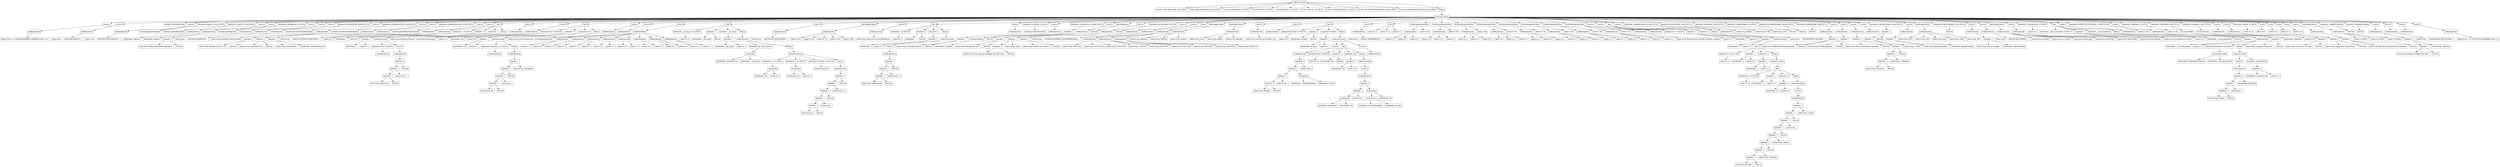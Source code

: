 digraph AST {
  node [shape=box, fontname=Helvetica];
  rankdir=TB;
  n0 [label="ListaInstrucciones"];
  n1 [label="Función mostrarBienvenida: void (118:6)"];
  n0 -> n1;
  n2 [label="Función registrarEstudiante: string (123:8)"];
  n0 -> n2;
  n3 [label="Función contarRegistros: int (130:5)"];
  n0 -> n3;
  n4 [label="Función factorial: int (143:5)"];
  n0 -> n4;
  n5 [label="Función fibonacci: int (151:5)"];
  n0 -> n5;
  n6 [label="Función ackerman: int (159:5)"];
  n0 -> n6;
  n7 [label="Función sumarCalificaciones: int (170:5)"];
  n0 -> n7;
  n8 [label="Función calcularPromedioPonderado: double (178:8)"];
  n0 -> n8;
  n9 [label="Función generarReporteInstitucional: string (186:8)"];
  n0 -> n9;
  n10 [label="Bloque"];
  n0 -> n10;
  n11 [label="ListaInstrucciones"];
  n10 -> n11;
  n12 [label="Imprimir"];
  n11 -> n12;
  n13 [label="ListaExpresiones"];
  n12 -> n13;
  n14 [label="Literal string: === SISTEMA ACADÉMICO AVANZADO USAC ==="];
  n13 -> n14;
  n15 [label="Imprimir"];
  n11 -> n15;
  n16 [label="ListaExpresiones"];
  n15 -> n16;
  n17 [label="Literal string:  --- FUNCIONES BÁSICAS ---"];
  n16 -> n17;
  n18 [label="Llamada mostrarBienvenida"];
  n11 -> n18;
  n19 [label="Imprimir"];
  n11 -> n19;
  n20 [label="ListaExpresiones"];
  n19 -> n20;
  n21 [label="Literal string:  --- REGISTRO DE ESTUDIANTES ---"];
  n20 -> n21;
  n22 [label="Declaración registro1: string (199:12)"];
  n11 -> n22;
  n23 [label="Llamada registrarEstudiante"];
  n22 -> n23;
  n24 [label="Declaración registro2: string (200:12)"];
  n11 -> n24;
  n25 [label="Llamada registrarEstudiante"];
  n24 -> n25;
  n26 [label="Imprimir"];
  n11 -> n26;
  n27 [label="ListaExpresiones"];
  n26 -> n27;
  n28 [label="Identificador: registro1"];
  n27 -> n28;
  n29 [label="Imprimir"];
  n11 -> n29;
  n30 [label="ListaExpresiones"];
  n29 -> n30;
  n31 [label="Identificador: registro2"];
  n30 -> n31;
  n32 [label="Declaración totalRegistros: int (205:9)"];
  n11 -> n32;
  n33 [label="Llamada contarRegistros"];
  n32 -> n33;
  n34 [label="Imprimir"];
  n11 -> n34;
  n35 [label="ListaExpresiones"];
  n34 -> n35;
  n36 [label="Operador +"];
  n35 -> n36;
  n37 [label="Literal string: Total de estudiantes registrados: "];
  n36 -> n37;
  n38 [label="Terminal"];
  n36 -> n38;
  n39 [label="Imprimir"];
  n11 -> n39;
  n40 [label="ListaExpresiones"];
  n39 -> n40;
  n41 [label="Literal string:  --- CÁLCULOS ACADÉMICOS ---"];
  n40 -> n41;
  n42 [label="Imprimir"];
  n11 -> n42;
  n43 [label="ListaExpresiones"];
  n42 -> n43;
  n44 [label="Literal string: Estudiante: María González"];
  n43 -> n44;
  n45 [label="Declaración promedioFinal: double (211:12)"];
  n11 -> n45;
  n46 [label="Llamada calcularPromedioPonderado"];
  n45 -> n46;
  n47 [label="Imprimir"];
  n11 -> n47;
  n48 [label="ListaExpresiones"];
  n47 -> n48;
  n49 [label="Operador +"];
  n48 -> n49;
  n50 [label="Literal string: Promedio de 85, 92, 78: "];
  n49 -> n50;
  n51 [label="Terminal"];
  n49 -> n51;
  n52 [label="Declaración ponderacionFinal: double (214:12)"];
  n11 -> n52;
  n53 [label="Llamada calcularPromedioPonderado"];
  n52 -> n53;
  n54 [label="Imprimir"];
  n11 -> n54;
  n55 [label="ListaExpresiones"];
  n54 -> n55;
  n56 [label="Operador +"];
  n55 -> n56;
  n57 [label="Literal string: Ponderación final: "];
  n56 -> n57;
  n58 [label="Terminal"];
  n56 -> n58;
  n59 [label="Imprimir"];
  n11 -> n59;
  n60 [label="ListaExpresiones"];
  n59 -> n60;
  n61 [label="Declaración reporteInstitucional: string (218:12)"];
  n11 -> n61;
  n62 [label="Llamada generarReporteInstitucional"];
  n61 -> n62;
  n63 [label="Imprimir"];
  n11 -> n63;
  n64 [label="ListaExpresiones"];
  n63 -> n64;
  n65 [label="Operador +"];
  n64 -> n65;
  n66 [label="Literal string: Concatenación: "];
  n65 -> n66;
  n67 [label="Identificador: reporteInstitucional"];
  n65 -> n67;
  n68 [label="Imprimir"];
  n11 -> n68;
  n69 [label="ListaExpresiones"];
  n68 -> n69;
  n70 [label="Literal string:  --- ANÁLISIS ESTADÍSTICO RECURSIVO ---"];
  n69 -> n70;
  n71 [label="Para"];
  n11 -> n71;
  n72 [label="Declaración i: int (225:14)"];
  n71 -> n72;
  n73 [label="Literal int: 0"];
  n72 -> n73;
  n74 [label="Operador <="];
  n71 -> n74;
  n75 [label="Identificador: i"];
  n74 -> n75;
  n76 [label="Literal int: 5"];
  n74 -> n76;
  n77 [label="Asignación: i"];
  n71 -> n77;
  n78 [label="Operador +"];
  n77 -> n78;
  n79 [label="Identificador: i"];
  n78 -> n79;
  n80 [label="Literal int: 1"];
  n78 -> n80;
  n81 [label="Bloque"];
  n71 -> n81;
  n82 [label="ListaInstrucciones"];
  n81 -> n82;
  n83 [label="Declaración fact: int (226:13)"];
  n82 -> n83;
  n84 [label="Llamada factorial"];
  n83 -> n84;
  n85 [label="Imprimir"];
  n82 -> n85;
  n86 [label="ListaExpresiones"];
  n85 -> n86;
  n87 [label="Operador +"];
  n86 -> n87;
  n88 [label="Operador +"];
  n87 -> n88;
  n89 [label="Operador +"];
  n88 -> n89;
  n90 [label="Literal string: Factorial de "];
  n89 -> n90;
  n91 [label="Terminal"];
  n89 -> n91;
  n92 [label="Literal string:  = "];
  n88 -> n92;
  n93 [label="Terminal"];
  n87 -> n93;
  n94 [label="Imprimir"];
  n11 -> n94;
  n95 [label="ListaExpresiones"];
  n94 -> n95;
  n96 [label="Imprimir"];
  n11 -> n96;
  n97 [label="ListaExpresiones"];
  n96 -> n97;
  n98 [label="Literal string: Secuencia Fibonacci - Crecimiento de matrículas:"];
  n97 -> n98;
  n99 [label="Para"];
  n11 -> n99;
  n100 [label="Declaración anio: int (234:14)"];
  n99 -> n100;
  n101 [label="Literal int: 0"];
  n100 -> n101;
  n102 [label="Operador <="];
  n99 -> n102;
  n103 [label="Identificador: anio"];
  n102 -> n103;
  n104 [label="Literal int: 8"];
  n102 -> n104;
  n105 [label="Asignación: anio"];
  n99 -> n105;
  n106 [label="Operador +"];
  n105 -> n106;
  n107 [label="Identificador: anio"];
  n106 -> n107;
  n108 [label="Literal int: 1"];
  n106 -> n108;
  n109 [label="Bloque"];
  n99 -> n109;
  n110 [label="ListaInstrucciones"];
  n109 -> n110;
  n111 [label="Declaración proyeccion: int (235:13)"];
  n110 -> n111;
  n112 [label="Llamada fibonacci"];
  n111 -> n112;
  n113 [label="Imprimir"];
  n110 -> n113;
  n114 [label="ListaExpresiones"];
  n113 -> n114;
  n115 [label="Operador +"];
  n114 -> n115;
  n116 [label="Operador +"];
  n115 -> n116;
  n117 [label="Operador +"];
  n116 -> n117;
  n118 [label="Operador +"];
  n117 -> n118;
  n119 [label="Literal string: Año "];
  n118 -> n119;
  n120 [label="Terminal"];
  n118 -> n120;
  n121 [label="Literal string: : "];
  n117 -> n121;
  n122 [label="Terminal"];
  n116 -> n122;
  n123 [label="Literal string:  estudiantes"];
  n115 -> n123;
  n124 [label="Imprimir"];
  n11 -> n124;
  n125 [label="ListaExpresiones"];
  n124 -> n125;
  n126 [label="Imprimir"];
  n11 -> n126;
  n127 [label="ListaExpresiones"];
  n126 -> n127;
  n128 [label="Literal string: Función de Ackerman - Complejidad algoritmica:"];
  n127 -> n128;
  n129 [label="Unario"];
  n11 -> n129;
  n130 [label="ListaExpresiones"];
  n129 -> n130;
  n131 [label="ListaExpresiones"];
  n130 -> n131;
  n132 [label="Literal int: 0"];
  n131 -> n132;
  n133 [label="Literal int: 0"];
  n131 -> n133;
  n134 [label="ListaExpresiones"];
  n130 -> n134;
  n135 [label="Literal int: 0"];
  n134 -> n135;
  n136 [label="Literal int: 1"];
  n134 -> n136;
  n137 [label="ListaExpresiones"];
  n130 -> n137;
  n138 [label="Literal int: 1"];
  n137 -> n138;
  n139 [label="Literal int: 0"];
  n137 -> n139;
  n140 [label="ListaExpresiones"];
  n130 -> n140;
  n141 [label="Literal int: 1"];
  n140 -> n141;
  n142 [label="Literal int: 1"];
  n140 -> n142;
  n143 [label="ListaExpresiones"];
  n130 -> n143;
  n144 [label="Literal int: 2"];
  n143 -> n144;
  n145 [label="Literal int: 0"];
  n143 -> n145;
  n146 [label="ListaExpresiones"];
  n130 -> n146;
  n147 [label="Literal int: 2"];
  n146 -> n147;
  n148 [label="Literal int: 1"];
  n146 -> n148;
  n149 [label="ListaExpresiones"];
  n130 -> n149;
  n150 [label="Literal int: 3"];
  n149 -> n150;
  n151 [label="Literal int: 0"];
  n149 -> n151;
  n152 [label="ListaExpresiones"];
  n130 -> n152;
  n153 [label="Literal int: 3"];
  n152 -> n153;
  n154 [label="Literal int: 1"];
  n152 -> n154;
  n155 [label="Para"];
  n11 -> n155;
  n156 [label="Declaración __idx_fe_par: int (244:16)"];
  n155 -> n156;
  n157 [label="Literal int: 0"];
  n156 -> n157;
  n158 [label="Operador <"];
  n155 -> n158;
  n159 [label="Identificador: __idx_fe_par"];
  n158 -> n159;
  n160 [label="Terminal"];
  n158 -> n160;
  n161 [label="Asignación: __idx_fe_par"];
  n155 -> n161;
  n162 [label="Operador +"];
  n161 -> n162;
  n163 [label="Identificador: __idx_fe_par"];
  n162 -> n163;
  n164 [label="Literal int: 1"];
  n162 -> n164;
  n165 [label="Bloque"];
  n155 -> n165;
  n166 [label="ListaExpresiones"];
  n165 -> n166;
  n167 [label="Declaración par: array (244:16)"];
  n166 -> n167;
  n168 [label="ArrayAcceso"];
  n167 -> n168;
  n169 [label="Identificador: paresAckerman"];
  n168 -> n169;
  n170 [label="Identificador: __idx_fe_par"];
  n168 -> n170;
  n171 [label="Bloque"];
  n166 -> n171;
  n172 [label="ListaInstrucciones"];
  n171 -> n172;
  n173 [label="Declaración m: int (245:13)"];
  n172 -> n173;
  n174 [label="ArrayAcceso"];
  n173 -> n174;
  n175 [label="Identificador: par"];
  n174 -> n175;
  n176 [label="Literal int: 0"];
  n174 -> n176;
  n177 [label="Declaración n: int (246:13)"];
  n172 -> n177;
  n178 [label="ArrayAcceso"];
  n177 -> n178;
  n179 [label="Identificador: par"];
  n178 -> n179;
  n180 [label="Literal int: 1"];
  n178 -> n180;
  n181 [label="Declaración resultado: int (247:13)"];
  n172 -> n181;
  n182 [label="Llamada ackerman"];
  n181 -> n182;
  n183 [label="Imprimir"];
  n172 -> n183;
  n184 [label="ListaExpresiones"];
  n183 -> n184;
  n185 [label="Operador +"];
  n184 -> n185;
  n186 [label="Operador +"];
  n185 -> n186;
  n187 [label="Operador +"];
  n186 -> n187;
  n188 [label="Operador +"];
  n187 -> n188;
  n189 [label="Operador +"];
  n188 -> n189;
  n190 [label="Literal string: A("];
  n189 -> n190;
  n191 [label="Terminal"];
  n189 -> n191;
  n192 [label="Literal string: ,"];
  n188 -> n192;
  n193 [label="Terminal"];
  n187 -> n193;
  n194 [label="Literal string: ) = "];
  n186 -> n194;
  n195 [label="Terminal"];
  n185 -> n195;
  n196 [label="Imprimir"];
  n11 -> n196;
  n197 [label="ListaExpresiones"];
  n196 -> n197;
  n198 [label="Literal string:  --- GESTIÓN DE CALIFICACIONES ---"];
  n197 -> n198;
  n199 [label="DeclArreglo{literal}"];
  n11 -> n199;
  n200 [label="ListaExpresiones"];
  n199 -> n200;
  n201 [label="Literal int: 85"];
  n200 -> n201;
  n202 [label="Literal int: 92"];
  n200 -> n202;
  n203 [label="Literal int: 78"];
  n200 -> n203;
  n204 [label="Literal int: 96"];
  n200 -> n204;
  n205 [label="Literal int: 88"];
  n200 -> n205;
  n206 [label="Imprimir"];
  n11 -> n206;
  n207 [label="ListaExpresiones"];
  n206 -> n207;
  n208 [label="Literal string: Notas del curso de Matemáticas:"];
  n207 -> n208;
  n209 [label="Para"];
  n11 -> n209;
  n210 [label="Declaración i: int (256:14)"];
  n209 -> n210;
  n211 [label="Literal int: 0"];
  n210 -> n211;
  n212 [label="Operador <"];
  n209 -> n212;
  n213 [label="Identificador: i"];
  n212 -> n213;
  n214 [label="Terminal"];
  n212 -> n214;
  n215 [label="Asignación: i"];
  n209 -> n215;
  n216 [label="Operador +"];
  n215 -> n216;
  n217 [label="Identificador: i"];
  n216 -> n217;
  n218 [label="Literal int: 1"];
  n216 -> n218;
  n219 [label="Bloque"];
  n209 -> n219;
  n220 [label="ListaInstrucciones"];
  n219 -> n220;
  n221 [label="Imprimir"];
  n220 -> n221;
  n222 [label="ListaExpresiones"];
  n221 -> n222;
  n223 [label="Operador +"];
  n222 -> n223;
  n224 [label="Operador +"];
  n223 -> n224;
  n225 [label="Operador +"];
  n224 -> n225;
  n226 [label="Literal string: calificaciones["];
  n225 -> n226;
  n227 [label="Terminal"];
  n225 -> n227;
  n228 [label="Literal string: ] = "];
  n224 -> n228;
  n229 [label="Terminal"];
  n223 -> n229;
  n230 [label="Imprimir"];
  n11 -> n230;
  n231 [label="ListaExpresiones"];
  n230 -> n231;
  n232 [label="Declaración sumaTotal: int (263:9)"];
  n11 -> n232;
  n233 [label="Llamada sumarCalificaciones"];
  n232 -> n233;
  n234 [label="Imprimir"];
  n11 -> n234;
  n235 [label="ListaExpresiones"];
  n234 -> n235;
  n236 [label="Operador +"];
  n235 -> n236;
  n237 [label="Literal string: Suma total recursiva: "];
  n236 -> n237;
  n238 [label="Terminal"];
  n236 -> n238;
  n239 [label="Declaración promedioCurso: double (266:12)"];
  n11 -> n239;
  n240 [label="Operador /"];
  n239 -> n240;
  n241 [label="Conversión(double)"];
  n240 -> n241;
  n242 [label="Identificador: sumaTotal"];
  n241 -> n242;
  n243 [label="Terminal"];
  n240 -> n243;
  n244 [label="Imprimir"];
  n11 -> n244;
  n245 [label="ListaExpresiones"];
  n244 -> n245;
  n246 [label="Operador +"];
  n245 -> n246;
  n247 [label="Literal string: Promedio del curso: "];
  n246 -> n247;
  n248 [label="Terminal"];
  n246 -> n248;
  n249 [label="DeclArreglo(expr)"];
  n11 -> n249;
  n250 [label="Terminal"];
  n249 -> n250;
  n251 [label="Imprimir"];
  n11 -> n251;
  n252 [label="ListaExpresiones"];
  n251 -> n252;
  n253 [label="Operador +"];
  n252 -> n253;
  n254 [label="Operador +"];
  n253 -> n254;
  n255 [label="Literal string: Curso después de agregar nota (90), total: "];
  n254 -> n255;
  n256 [label="Terminal"];
  n254 -> n256;
  n257 [label="Literal string:  notas"];
  n253 -> n257;
  n258 [label="Declaración posicionNota: int (274:9)"];
  n11 -> n258;
  n259 [label="Terminal"];
  n258 -> n259;
  n260 [label="Imprimir"];
  n11 -> n260;
  n261 [label="ListaExpresiones"];
  n260 -> n261;
  n262 [label="Operador +"];
  n261 -> n262;
  n263 [label="Literal string: Posición de la nota 92: "];
  n262 -> n263;
  n264 [label="Terminal"];
  n262 -> n264;
  n265 [label="Imprimir"];
  n11 -> n265;
  n266 [label="ListaExpresiones"];
  n265 -> n266;
  n267 [label="Literal string:  --- SISTEMA DE HORARIOS (MULTIDIMENSIONAL) ---"];
  n266 -> n267;
  n268 [label="Unario"];
  n11 -> n268;
  n269 [label="ListaExpresiones"];
  n268 -> n269;
  n270 [label="ListaExpresiones"];
  n269 -> n270;
  n271 [label="Literal string: 8:00-10:00"];
  n270 -> n271;
  n272 [label="Literal string: 10:00-12:00"];
  n270 -> n272;
  n273 [label="Literal string: 14:00-16:00"];
  n270 -> n273;
  n274 [label="ListaExpresiones"];
  n269 -> n274;
  n275 [label="Literal string: 7:00-9:00"];
  n274 -> n275;
  n276 [label="Literal string: 9:00-11:00"];
  n274 -> n276;
  n277 [label="Literal string: 13:00-15:00"];
  n274 -> n277;
  n278 [label="ListaExpresiones"];
  n269 -> n278;
  n279 [label="Literal string: 16:00-18:00"];
  n278 -> n279;
  n280 [label="Literal string: 18:00-20:00"];
  n278 -> n280;
  n281 [label="Literal string: 19:00-21:00"];
  n278 -> n281;
  n282 [label="DeclArreglo{literal}"];
  n11 -> n282;
  n283 [label="ListaExpresiones"];
  n282 -> n283;
  n284 [label="Literal string: Ingeniería"];
  n283 -> n284;
  n285 [label="Literal string: Medicina"];
  n283 -> n285;
  n286 [label="Literal string: Derecho"];
  n283 -> n286;
  n287 [label="DeclArreglo{literal}"];
  n11 -> n287;
  n288 [label="ListaExpresiones"];
  n287 -> n288;
  n289 [label="Literal string: Lunes"];
  n288 -> n289;
  n290 [label="Literal string: Martes"];
  n288 -> n290;
  n291 [label="Literal string: Miércoles"];
  n288 -> n291;
  n292 [label="Imprimir"];
  n11 -> n292;
  n293 [label="ListaExpresiones"];
  n292 -> n293;
  n294 [label="Literal string: Horarios por facultad y día:"];
  n293 -> n294;
  n295 [label="Imprimir"];
  n11 -> n295;
  n296 [label="ListaExpresiones"];
  n295 -> n296;
  n297 [label="Para"];
  n11 -> n297;
  n298 [label="Declaración facultad: int (291:14)"];
  n297 -> n298;
  n299 [label="Literal int: 0"];
  n298 -> n299;
  n300 [label="Operador <"];
  n297 -> n300;
  n301 [label="Identificador: facultad"];
  n300 -> n301;
  n302 [label="Terminal"];
  n300 -> n302;
  n303 [label="Asignación: facultad"];
  n297 -> n303;
  n304 [label="Operador +"];
  n303 -> n304;
  n305 [label="Identificador: facultad"];
  n304 -> n305;
  n306 [label="Literal int: 1"];
  n304 -> n306;
  n307 [label="Bloque"];
  n297 -> n307;
  n308 [label="ListaInstrucciones"];
  n307 -> n308;
  n309 [label="Imprimir"];
  n308 -> n309;
  n310 [label="ListaExpresiones"];
  n309 -> n310;
  n311 [label="Operador +"];
  n310 -> n311;
  n312 [label="Operador +"];
  n311 -> n312;
  n313 [label="Operador +"];
  n312 -> n313;
  n314 [label="Operador +"];
  n313 -> n314;
  n315 [label="Literal string: Facultad "];
  n314 -> n315;
  n316 [label="Terminal"];
  n314 -> n316;
  n317 [label="Literal string:  ("];
  n313 -> n317;
  n318 [label="ArrayAcceso"];
  n312 -> n318;
  n319 [label="Identificador: nombresFacultades"];
  n318 -> n319;
  n320 [label="Identificador: facultad"];
  n318 -> n320;
  n321 [label="Literal string: ):"];
  n311 -> n321;
  n322 [label="Para"];
  n308 -> n322;
  n323 [label="Declaración dia: int (293:18)"];
  n322 -> n323;
  n324 [label="Literal int: 0"];
  n323 -> n324;
  n325 [label="Operador <"];
  n322 -> n325;
  n326 [label="Identificador: dia"];
  n325 -> n326;
  n327 [label="Terminal"];
  n325 -> n327;
  n328 [label="Asignación: dia"];
  n322 -> n328;
  n329 [label="Operador +"];
  n328 -> n329;
  n330 [label="Identificador: dia"];
  n329 -> n330;
  n331 [label="Literal int: 1"];
  n329 -> n331;
  n332 [label="Bloque"];
  n322 -> n332;
  n333 [label="ListaInstrucciones"];
  n332 -> n333;
  n334 [label="Imprimir"];
  n333 -> n334;
  n335 [label="ListaExpresiones"];
  n334 -> n335;
  n336 [label="Operador +"];
  n335 -> n336;
  n337 [label="Operador +"];
  n336 -> n337;
  n338 [label="ArrayAcceso"];
  n337 -> n338;
  n339 [label="Identificador: diasSemana"];
  n338 -> n339;
  n340 [label="Identificador: dia"];
  n338 -> n340;
  n341 [label="Literal string: : "];
  n337 -> n341;
  n342 [label="ArrayAcceso"];
  n336 -> n342;
  n343 [label="ArrayAcceso"];
  n342 -> n343;
  n344 [label="Identificador: horariosFacultades"];
  n343 -> n344;
  n345 [label="Identificador: facultad"];
  n343 -> n345;
  n346 [label="Identificador: dia"];
  n342 -> n346;
  n347 [label="Imprimir"];
  n308 -> n347;
  n348 [label="ListaExpresiones"];
  n347 -> n348;
  n349 [label="Imprimir"];
  n11 -> n349;
  n350 [label="ListaExpresiones"];
  n349 -> n350;
  n351 [label="Literal string: --- ANÁLISIS TRIDIMENSIONAL ---"];
  n350 -> n351;
  n352 [label="N-ario"];
  n11 -> n352;
  n353 [label="Literal int: 2"];
  n352 -> n353;
  n354 [label="Literal int: 2"];
  n352 -> n354;
  n355 [label="Literal int: 2"];
  n352 -> n355;
  n356 [label="MultiArrayAsignaciónElem"];
  n11 -> n356;
  n357 [label="ListaExpresiones"];
  n356 -> n357;
  n358 [label="Literal int: 0"];
  n357 -> n358;
  n359 [label="Literal int: 0"];
  n357 -> n359;
  n360 [label="Literal int: 0"];
  n357 -> n360;
  n361 [label="Literal int: 85"];
  n356 -> n361;
  n362 [label="MultiArrayAsignaciónElem"];
  n11 -> n362;
  n363 [label="ListaExpresiones"];
  n362 -> n363;
  n364 [label="Literal int: 0"];
  n363 -> n364;
  n365 [label="Literal int: 0"];
  n363 -> n365;
  n366 [label="Literal int: 1"];
  n363 -> n366;
  n367 [label="Literal int: 90"];
  n362 -> n367;
  n368 [label="MultiArrayAsignaciónElem"];
  n11 -> n368;
  n369 [label="ListaExpresiones"];
  n368 -> n369;
  n370 [label="Literal int: 0"];
  n369 -> n370;
  n371 [label="Literal int: 1"];
  n369 -> n371;
  n372 [label="Literal int: 0"];
  n369 -> n372;
  n373 [label="Literal int: 88"];
  n368 -> n373;
  n374 [label="MultiArrayAsignaciónElem"];
  n11 -> n374;
  n375 [label="ListaExpresiones"];
  n374 -> n375;
  n376 [label="Literal int: 0"];
  n375 -> n376;
  n377 [label="Literal int: 1"];
  n375 -> n377;
  n378 [label="Literal int: 1"];
  n375 -> n378;
  n379 [label="Literal int: 92"];
  n374 -> n379;
  n380 [label="MultiArrayAsignaciónElem"];
  n11 -> n380;
  n381 [label="ListaExpresiones"];
  n380 -> n381;
  n382 [label="Literal int: 1"];
  n381 -> n382;
  n383 [label="Literal int: 0"];
  n381 -> n383;
  n384 [label="Literal int: 0"];
  n381 -> n384;
  n385 [label="Literal int: 78"];
  n380 -> n385;
  n386 [label="MultiArrayAsignaciónElem"];
  n11 -> n386;
  n387 [label="ListaExpresiones"];
  n386 -> n387;
  n388 [label="Literal int: 1"];
  n387 -> n388;
  n389 [label="Literal int: 0"];
  n387 -> n389;
  n390 [label="Literal int: 1"];
  n387 -> n390;
  n391 [label="Literal int: 82"];
  n386 -> n391;
  n392 [label="MultiArrayAsignaciónElem"];
  n11 -> n392;
  n393 [label="ListaExpresiones"];
  n392 -> n393;
  n394 [label="Literal int: 1"];
  n393 -> n394;
  n395 [label="Literal int: 1"];
  n393 -> n395;
  n396 [label="Literal int: 0"];
  n393 -> n396;
  n397 [label="Literal int: 95"];
  n392 -> n397;
  n398 [label="MultiArrayAsignaciónElem"];
  n11 -> n398;
  n399 [label="ListaExpresiones"];
  n398 -> n399;
  n400 [label="Literal int: 1"];
  n399 -> n400;
  n401 [label="Literal int: 1"];
  n399 -> n401;
  n402 [label="Literal int: 1"];
  n399 -> n402;
  n403 [label="Literal int: 87"];
  n398 -> n403;
  n404 [label="Imprimir"];
  n11 -> n404;
  n405 [label="ListaExpresiones"];
  n404 -> n405;
  n406 [label="Literal string: Rendimiento por facultad, semestre y materia:"];
  n405 -> n406;
  n407 [label="Imprimir"];
  n11 -> n407;
  n408 [label="ListaExpresiones"];
  n407 -> n408;
  n409 [label="Para"];
  n11 -> n409;
  n410 [label="Declaración f: int (316:14)"];
  n409 -> n410;
  n411 [label="Literal int: 0"];
  n410 -> n411;
  n412 [label="Operador <"];
  n409 -> n412;
  n413 [label="Identificador: f"];
  n412 -> n413;
  n414 [label="Literal int: 2"];
  n412 -> n414;
  n415 [label="Asignación: f"];
  n409 -> n415;
  n416 [label="Operador +"];
  n415 -> n416;
  n417 [label="Identificador: f"];
  n416 -> n417;
  n418 [label="Literal int: 1"];
  n416 -> n418;
  n419 [label="Bloque"];
  n409 -> n419;
  n420 [label="ListaInstrucciones"];
  n419 -> n420;
  n421 [label="Para"];
  n420 -> n421;
  n422 [label="Declaración s: int (317:18)"];
  n421 -> n422;
  n423 [label="Literal int: 0"];
  n422 -> n423;
  n424 [label="Operador <"];
  n421 -> n424;
  n425 [label="Identificador: s"];
  n424 -> n425;
  n426 [label="Literal int: 2"];
  n424 -> n426;
  n427 [label="Asignación: s"];
  n421 -> n427;
  n428 [label="Operador +"];
  n427 -> n428;
  n429 [label="Identificador: s"];
  n428 -> n429;
  n430 [label="Literal int: 1"];
  n428 -> n430;
  n431 [label="Bloque"];
  n421 -> n431;
  n432 [label="ListaInstrucciones"];
  n431 -> n432;
  n433 [label="Para"];
  n432 -> n433;
  n434 [label="Declaración m: int (318:22)"];
  n433 -> n434;
  n435 [label="Literal int: 0"];
  n434 -> n435;
  n436 [label="Operador <"];
  n433 -> n436;
  n437 [label="Identificador: m"];
  n436 -> n437;
  n438 [label="Literal int: 2"];
  n436 -> n438;
  n439 [label="Asignación: m"];
  n433 -> n439;
  n440 [label="Operador +"];
  n439 -> n440;
  n441 [label="Identificador: m"];
  n440 -> n441;
  n442 [label="Literal int: 1"];
  n440 -> n442;
  n443 [label="Bloque"];
  n433 -> n443;
  n444 [label="ListaInstrucciones"];
  n443 -> n444;
  n445 [label="Imprimir"];
  n444 -> n445;
  n446 [label="ListaExpresiones"];
  n445 -> n446;
  n447 [label="Operador +"];
  n446 -> n447;
  n448 [label="Operador +"];
  n447 -> n448;
  n449 [label="Operador +"];
  n448 -> n449;
  n450 [label="Operador +"];
  n449 -> n450;
  n451 [label="Operador +"];
  n450 -> n451;
  n452 [label="Operador +"];
  n451 -> n452;
  n453 [label="Operador +"];
  n452 -> n453;
  n454 [label="Operador +"];
  n453 -> n454;
  n455 [label="Literal string: Facultad "];
  n454 -> n455;
  n456 [label="Terminal"];
  n454 -> n456;
  n457 [label="Literal string: , Semestre "];
  n453 -> n457;
  n458 [label="Terminal"];
  n452 -> n458;
  n459 [label="Literal string: , Materia "];
  n451 -> n459;
  n460 [label="Terminal"];
  n450 -> n460;
  n461 [label="Literal string: : "];
  n449 -> n461;
  n462 [label="Terminal"];
  n448 -> n462;
  n463 [label="Literal string:  puntos"];
  n447 -> n463;
  n464 [label="Imprimir"];
  n11 -> n464;
  n465 [label="ListaExpresiones"];
  n464 -> n465;
  n466 [label="Literal string:  --- PROCESAMIENTO DE DATOS ---"];
  n465 -> n466;
  n467 [label="Declaración codigoEstudiante: string (331:12)"];
  n11 -> n467;
  n468 [label="Literal string: 202301"];
  n467 -> n468;
  n469 [label="Declaración promedioTexto: string (332:12)"];
  n11 -> n469;
  n470 [label="Literal string: 87.56"];
  n469 -> n470;
  n471 [label="Declaración factorTexto: string (333:12)"];
  n11 -> n471;
  n472 [label="Literal string: 0.92"];
  n471 -> n472;
  n473 [label="Declaración codigoParseado: int (335:9)"];
  n11 -> n473;
  n474 [label="Terminal"];
  n473 -> n474;
  n475 [label="Declaración promedioParseado: double (336:12)"];
  n11 -> n475;
  n476 [label="Terminal"];
  n475 -> n476;
  n477 [label="Declaración factorParseado: float (337:11)"];
  n11 -> n477;
  n478 [label="Terminal"];
  n477 -> n478;
  n479 [label="Imprimir"];
  n11 -> n479;
  n480 [label="ListaExpresiones"];
  n479 -> n480;
  n481 [label="Operador +"];
  n480 -> n481;
  n482 [label="Literal string: Código de estudiante parseado: "];
  n481 -> n482;
  n483 [label="Terminal"];
  n481 -> n483;
  n484 [label="Imprimir"];
  n11 -> n484;
  n485 [label="ListaExpresiones"];
  n484 -> n485;
  n486 [label="Operador +"];
  n485 -> n486;
  n487 [label="Literal string: Promedio parseado: "];
  n486 -> n487;
  n488 [label="Terminal"];
  n486 -> n488;
  n489 [label="Imprimir"];
  n11 -> n489;
  n490 [label="ListaExpresiones"];
  n489 -> n490;
  n491 [label="Operador +"];
  n490 -> n491;
  n492 [label="Literal string: Factor de rendimiento parseado: "];
  n491 -> n492;
  n493 [label="Terminal"];
  n491 -> n493;
  n494 [label="Imprimir"];
  n11 -> n494;
  n495 [label="ListaExpresiones"];
  n494 -> n495;
  n496 [label="Declaración reporteCompleto: string (345:12)"];
  n11 -> n496;
  n497 [label="Operador +"];
  n496 -> n497;
  n498 [label="Operador +"];
  n497 -> n498;
  n499 [label="Operador +"];
  n498 -> n499;
  n500 [label="Operador +"];
  n499 -> n500;
  n501 [label="Operador +"];
  n500 -> n501;
  n502 [label="Literal string: Estudiante "];
  n501 -> n502;
  n503 [label="Terminal"];
  n501 -> n503;
  n504 [label="Literal string:  | Promedio "];
  n500 -> n504;
  n505 [label="Terminal"];
  n499 -> n505;
  n506 [label="Literal string:  | Factor "];
  n498 -> n506;
  n507 [label="Terminal"];
  n497 -> n507;
  n508 [label="Imprimir"];
  n11 -> n508;
  n509 [label="ListaExpresiones"];
  n508 -> n509;
  n510 [label="Operador +"];
  n509 -> n510;
  n511 [label="Literal string: Reporte generado: "];
  n510 -> n511;
  n512 [label="Identificador: reporteCompleto"];
  n510 -> n512;
  n513 [label="DeclArreglo{literal}"];
  n11 -> n513;
  n514 [label="ListaExpresiones"];
  n513 -> n514;
  n515 [label="Literal string: 2023"];
  n514 -> n515;
  n516 [label="Literal string: 2024"];
  n514 -> n516;
  n517 [label="Literal string: 2025"];
  n514 -> n517;
  n518 [label="Literal string: 2026"];
  n514 -> n518;
  n519 [label="Literal string: 2027"];
  n514 -> n519;
  n520 [label="Declaración listaConsolidada: string (352:12)"];
  n11 -> n520;
  n521 [label="Terminal"];
  n520 -> n521;
  n522 [label="Imprimir"];
  n11 -> n522;
  n523 [label="ListaExpresiones"];
  n522 -> n523;
  n524 [label="Operador +"];
  n523 -> n524;
  n525 [label="Literal string: Lista consolidada: "];
  n524 -> n525;
  n526 [label="Identificador: listaConsolidada"];
  n524 -> n526;
  n527 [label="Imprimir"];
  n11 -> n527;
  n528 [label="ListaExpresiones"];
  n527 -> n528;
  n529 [label="Literal string:  --- ANÁLISIS DE COHORTES ---"];
  n528 -> n529;
  n530 [label="DeclArreglo{literal}"];
  n11 -> n530;
  n531 [label="ListaExpresiones"];
  n530 -> n531;
  n532 [label="Literal string: Ana Pérez"];
  n531 -> n532;
  n533 [label="Literal string: Luis García"];
  n531 -> n533;
  n534 [label="Literal string: María López"];
  n531 -> n534;
  n535 [label="Literal string: Carlos Díaz"];
  n531 -> n535;
  n536 [label="Literal string: Sofia Morales"];
  n531 -> n536;
  n537 [label="Literal string: Pedro Vásquez"];
  n531 -> n537;
  n538 [label="Imprimir"];
  n11 -> n538;
  n539 [label="ListaExpresiones"];
  n538 -> n539;
  n540 [label="Literal string: Estudiantes por cohorte:"];
  n539 -> n540;
  n541 [label="Declaración numeroCohorte: int (360:9)"];
  n11 -> n541;
  n542 [label="Literal int: 1"];
  n541 -> n542;
  n543 [label="Para"];
  n11 -> n543;
  n544 [label="Declaración __idx_fe_estudiante: int (361:17)"];
  n543 -> n544;
  n545 [label="Literal int: 0"];
  n544 -> n545;
  n546 [label="Operador <"];
  n543 -> n546;
  n547 [label="Identificador: __idx_fe_estudiante"];
  n546 -> n547;
  n548 [label="Terminal"];
  n546 -> n548;
  n549 [label="Asignación: __idx_fe_estudiante"];
  n543 -> n549;
  n550 [label="Operador +"];
  n549 -> n550;
  n551 [label="Identificador: __idx_fe_estudiante"];
  n550 -> n551;
  n552 [label="Literal int: 1"];
  n550 -> n552;
  n553 [label="Bloque"];
  n543 -> n553;
  n554 [label="ListaExpresiones"];
  n553 -> n554;
  n555 [label="Declaración estudiante: string (361:17)"];
  n554 -> n555;
  n556 [label="ArrayAcceso(lineal)"];
  n555 -> n556;
  n557 [label="Identificador: estudiantesPorCohorte"];
  n556 -> n557;
  n558 [label="Identificador: __idx_fe_estudiante"];
  n556 -> n558;
  n559 [label="Bloque"];
  n554 -> n559;
  n560 [label="ListaInstrucciones"];
  n559 -> n560;
  n561 [label="Imprimir"];
  n560 -> n561;
  n562 [label="ListaExpresiones"];
  n561 -> n562;
  n563 [label="Operador +"];
  n562 -> n563;
  n564 [label="Operador +"];
  n563 -> n564;
  n565 [label="Operador +"];
  n564 -> n565;
  n566 [label="Literal string: Cohorte "];
  n565 -> n566;
  n567 [label="Terminal"];
  n565 -> n567;
  n568 [label="Literal string: : "];
  n564 -> n568;
  n569 [label="Identificador: estudiante"];
  n563 -> n569;
  n570 [label="Asignación: numeroCohorte"];
  n560 -> n570;
  n571 [label="Operador +"];
  n570 -> n571;
  n572 [label="Identificador: numeroCohorte"];
  n571 -> n572;
  n573 [label="Literal int: 1"];
  n571 -> n573;
  n574 [label="Imprimir"];
  n11 -> n574;
  n575 [label="ListaExpresiones"];
  n574 -> n575;
  n576 [label="Declaración CODIGO_INSTITUCIONAL: int (369:15) final"];
  n11 -> n576;
  n577 [label="Literal int: 100"];
  n576 -> n577;
  n578 [label="Imprimir"];
  n11 -> n578;
  n579 [label="ListaExpresiones"];
  n578 -> n579;
  n580 [label="Operador +"];
  n579 -> n580;
  n581 [label="Literal string: Constante institucional: "];
  n580 -> n581;
  n582 [label="Terminal"];
  n580 -> n582;
  n583 [label="Declaración notaEntero: int (373:9)"];
  n11 -> n583;
  n584 [label="Literal int: 85"];
  n583 -> n584;
  n585 [label="Declaración notaFlotante: float (374:11)"];
  n11 -> n585;
  n586 [label="Conversión(float)"];
  n585 -> n586;
  n587 [label="Identificador: notaEntero"];
  n586 -> n587;
  n588 [label="Declaración codigoAscii: char (375:10)"];
  n11 -> n588;
  n589 [label="Conversión(char)"];
  n588 -> n589;
  n590 [label="Literal int: 65"];
  n589 -> n590;
  n591 [label="Imprimir"];
  n11 -> n591;
  n592 [label="ListaExpresiones"];
  n591 -> n592;
  n593 [label="Operador +"];
  n592 -> n593;
  n594 [label="Literal string: Conversión int a float: "];
  n593 -> n594;
  n595 [label="Terminal"];
  n593 -> n595;
  n596 [label="Imprimir"];
  n11 -> n596;
  n597 [label="ListaExpresiones"];
  n596 -> n597;
  n598 [label="Operador +"];
  n597 -> n598;
  n599 [label="Literal string: Código ASCII de estudiante: "];
  n598 -> n599;
  n600 [label="Terminal"];
  n598 -> n600;
  n601 [label="Declaración creditos: int (381:9)"];
  n11 -> n601;
  n602 [label="Literal int: 20"];
  n601 -> n602;
  n603 [label="Unario"];
  n11 -> n603;
  n604 [label="Literal int: 5"];
  n603 -> n604;
  n605 [label="Unario"];
  n11 -> n605;
  n606 [label="Literal int: 2"];
  n605 -> n606;
  n607 [label="Unario"];
  n11 -> n607;
  n608 [label="Literal int: 3"];
  n607 -> n608;
  n609 [label="Unario"];
  n11 -> n609;
  n610 [label="Literal int: 15"];
  n609 -> n610;
  n611 [label="Imprimir"];
  n11 -> n611;
  n612 [label="ListaExpresiones"];
  n611 -> n612;
  n613 [label="Operador +"];
  n612 -> n613;
  n614 [label="Literal string: Resultado de operaciones combinadas: "];
  n613 -> n614;
  n615 [label="Terminal"];
  n613 -> n615;
  n616 [label="DeclArreglo{literal}"];
  n11 -> n616;
  n617 [label="ListaExpresiones"];
  n616 -> n617;
  n618 [label="Literal int: 202301"];
  n617 -> n618;
  n619 [label="Literal int: 202302"];
  n617 -> n619;
  n620 [label="Literal int: 202303"];
  n617 -> n620;
  n621 [label="Asignación: codigosEstudiantes"];
  n11 -> n621;
  n622 [label="Terminal"];
  n621 -> n622;
  n623 [label="Asignación: codigosEstudiantes"];
  n11 -> n623;
  n624 [label="Terminal"];
  n623 -> n624;
  n625 [label="Imprimir"];
  n11 -> n625;
  n626 [label="ListaExpresiones"];
  n625 -> n626;
  n627 [label="Operador +"];
  n626 -> n627;
  n628 [label="Operador +"];
  n627 -> n628;
  n629 [label="Literal string: Arreglo de códigos final, total: "];
  n628 -> n629;
  n630 [label="Terminal"];
  n628 -> n630;
  n631 [label="Literal string:  elementos"];
  n627 -> n631;
  n632 [label="Imprimir"];
  n11 -> n632;
  n633 [label="ListaExpresiones"];
  n632 -> n633;
  n634 [label="Literal string:  --- VISUALIZACIÓN INSTITUCIONAL ---"];
  n633 -> n634;
  n635 [label="Imprimir"];
  n11 -> n635;
  n636 [label="ListaExpresiones"];
  n635 -> n636;
  n637 [label="Imprimir"];
  n11 -> n637;
  n638 [label="ListaExpresiones"];
  n637 -> n638;
  n639 [label="Literal string:  === FIN ARCHIVO AVANZADO USAC ==="];
  n638 -> n639;
}
